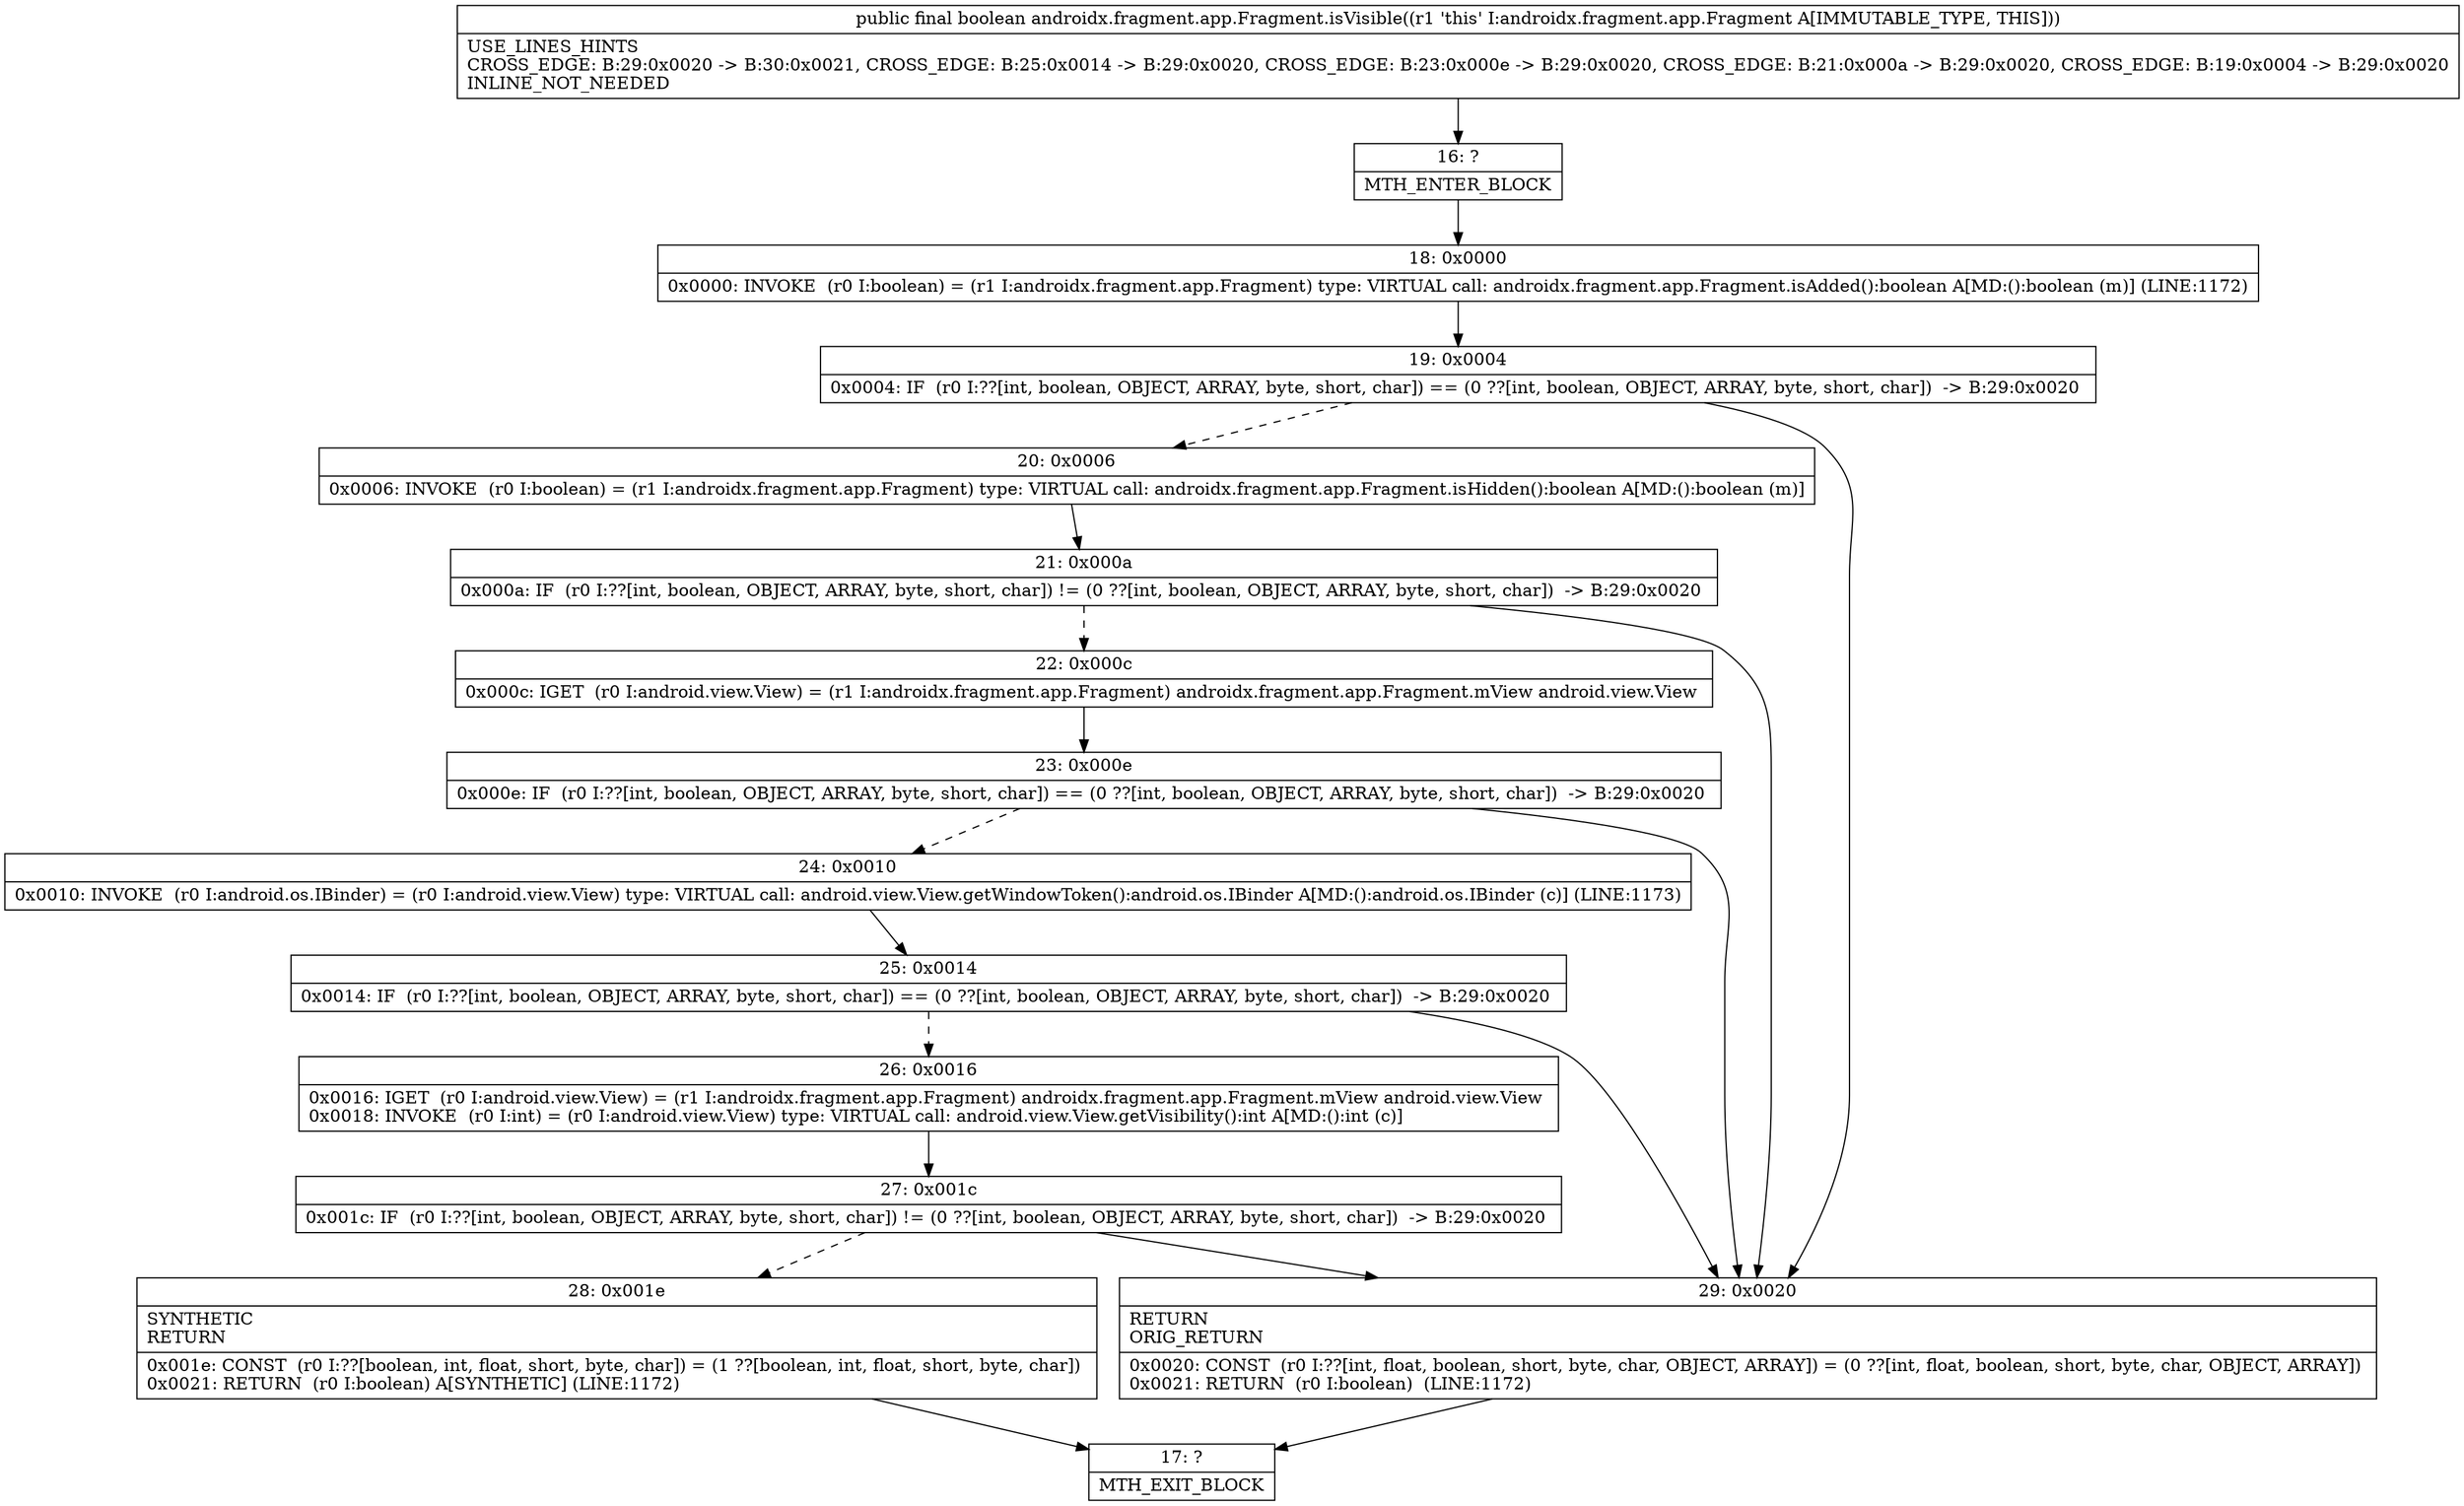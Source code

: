 digraph "CFG forandroidx.fragment.app.Fragment.isVisible()Z" {
Node_16 [shape=record,label="{16\:\ ?|MTH_ENTER_BLOCK\l}"];
Node_18 [shape=record,label="{18\:\ 0x0000|0x0000: INVOKE  (r0 I:boolean) = (r1 I:androidx.fragment.app.Fragment) type: VIRTUAL call: androidx.fragment.app.Fragment.isAdded():boolean A[MD:():boolean (m)] (LINE:1172)\l}"];
Node_19 [shape=record,label="{19\:\ 0x0004|0x0004: IF  (r0 I:??[int, boolean, OBJECT, ARRAY, byte, short, char]) == (0 ??[int, boolean, OBJECT, ARRAY, byte, short, char])  \-\> B:29:0x0020 \l}"];
Node_20 [shape=record,label="{20\:\ 0x0006|0x0006: INVOKE  (r0 I:boolean) = (r1 I:androidx.fragment.app.Fragment) type: VIRTUAL call: androidx.fragment.app.Fragment.isHidden():boolean A[MD:():boolean (m)]\l}"];
Node_21 [shape=record,label="{21\:\ 0x000a|0x000a: IF  (r0 I:??[int, boolean, OBJECT, ARRAY, byte, short, char]) != (0 ??[int, boolean, OBJECT, ARRAY, byte, short, char])  \-\> B:29:0x0020 \l}"];
Node_22 [shape=record,label="{22\:\ 0x000c|0x000c: IGET  (r0 I:android.view.View) = (r1 I:androidx.fragment.app.Fragment) androidx.fragment.app.Fragment.mView android.view.View \l}"];
Node_23 [shape=record,label="{23\:\ 0x000e|0x000e: IF  (r0 I:??[int, boolean, OBJECT, ARRAY, byte, short, char]) == (0 ??[int, boolean, OBJECT, ARRAY, byte, short, char])  \-\> B:29:0x0020 \l}"];
Node_24 [shape=record,label="{24\:\ 0x0010|0x0010: INVOKE  (r0 I:android.os.IBinder) = (r0 I:android.view.View) type: VIRTUAL call: android.view.View.getWindowToken():android.os.IBinder A[MD:():android.os.IBinder (c)] (LINE:1173)\l}"];
Node_25 [shape=record,label="{25\:\ 0x0014|0x0014: IF  (r0 I:??[int, boolean, OBJECT, ARRAY, byte, short, char]) == (0 ??[int, boolean, OBJECT, ARRAY, byte, short, char])  \-\> B:29:0x0020 \l}"];
Node_26 [shape=record,label="{26\:\ 0x0016|0x0016: IGET  (r0 I:android.view.View) = (r1 I:androidx.fragment.app.Fragment) androidx.fragment.app.Fragment.mView android.view.View \l0x0018: INVOKE  (r0 I:int) = (r0 I:android.view.View) type: VIRTUAL call: android.view.View.getVisibility():int A[MD:():int (c)]\l}"];
Node_27 [shape=record,label="{27\:\ 0x001c|0x001c: IF  (r0 I:??[int, boolean, OBJECT, ARRAY, byte, short, char]) != (0 ??[int, boolean, OBJECT, ARRAY, byte, short, char])  \-\> B:29:0x0020 \l}"];
Node_28 [shape=record,label="{28\:\ 0x001e|SYNTHETIC\lRETURN\l|0x001e: CONST  (r0 I:??[boolean, int, float, short, byte, char]) = (1 ??[boolean, int, float, short, byte, char]) \l0x0021: RETURN  (r0 I:boolean) A[SYNTHETIC] (LINE:1172)\l}"];
Node_17 [shape=record,label="{17\:\ ?|MTH_EXIT_BLOCK\l}"];
Node_29 [shape=record,label="{29\:\ 0x0020|RETURN\lORIG_RETURN\l|0x0020: CONST  (r0 I:??[int, float, boolean, short, byte, char, OBJECT, ARRAY]) = (0 ??[int, float, boolean, short, byte, char, OBJECT, ARRAY]) \l0x0021: RETURN  (r0 I:boolean)  (LINE:1172)\l}"];
MethodNode[shape=record,label="{public final boolean androidx.fragment.app.Fragment.isVisible((r1 'this' I:androidx.fragment.app.Fragment A[IMMUTABLE_TYPE, THIS]))  | USE_LINES_HINTS\lCROSS_EDGE: B:29:0x0020 \-\> B:30:0x0021, CROSS_EDGE: B:25:0x0014 \-\> B:29:0x0020, CROSS_EDGE: B:23:0x000e \-\> B:29:0x0020, CROSS_EDGE: B:21:0x000a \-\> B:29:0x0020, CROSS_EDGE: B:19:0x0004 \-\> B:29:0x0020\lINLINE_NOT_NEEDED\l}"];
MethodNode -> Node_16;Node_16 -> Node_18;
Node_18 -> Node_19;
Node_19 -> Node_20[style=dashed];
Node_19 -> Node_29;
Node_20 -> Node_21;
Node_21 -> Node_22[style=dashed];
Node_21 -> Node_29;
Node_22 -> Node_23;
Node_23 -> Node_24[style=dashed];
Node_23 -> Node_29;
Node_24 -> Node_25;
Node_25 -> Node_26[style=dashed];
Node_25 -> Node_29;
Node_26 -> Node_27;
Node_27 -> Node_28[style=dashed];
Node_27 -> Node_29;
Node_28 -> Node_17;
Node_29 -> Node_17;
}

